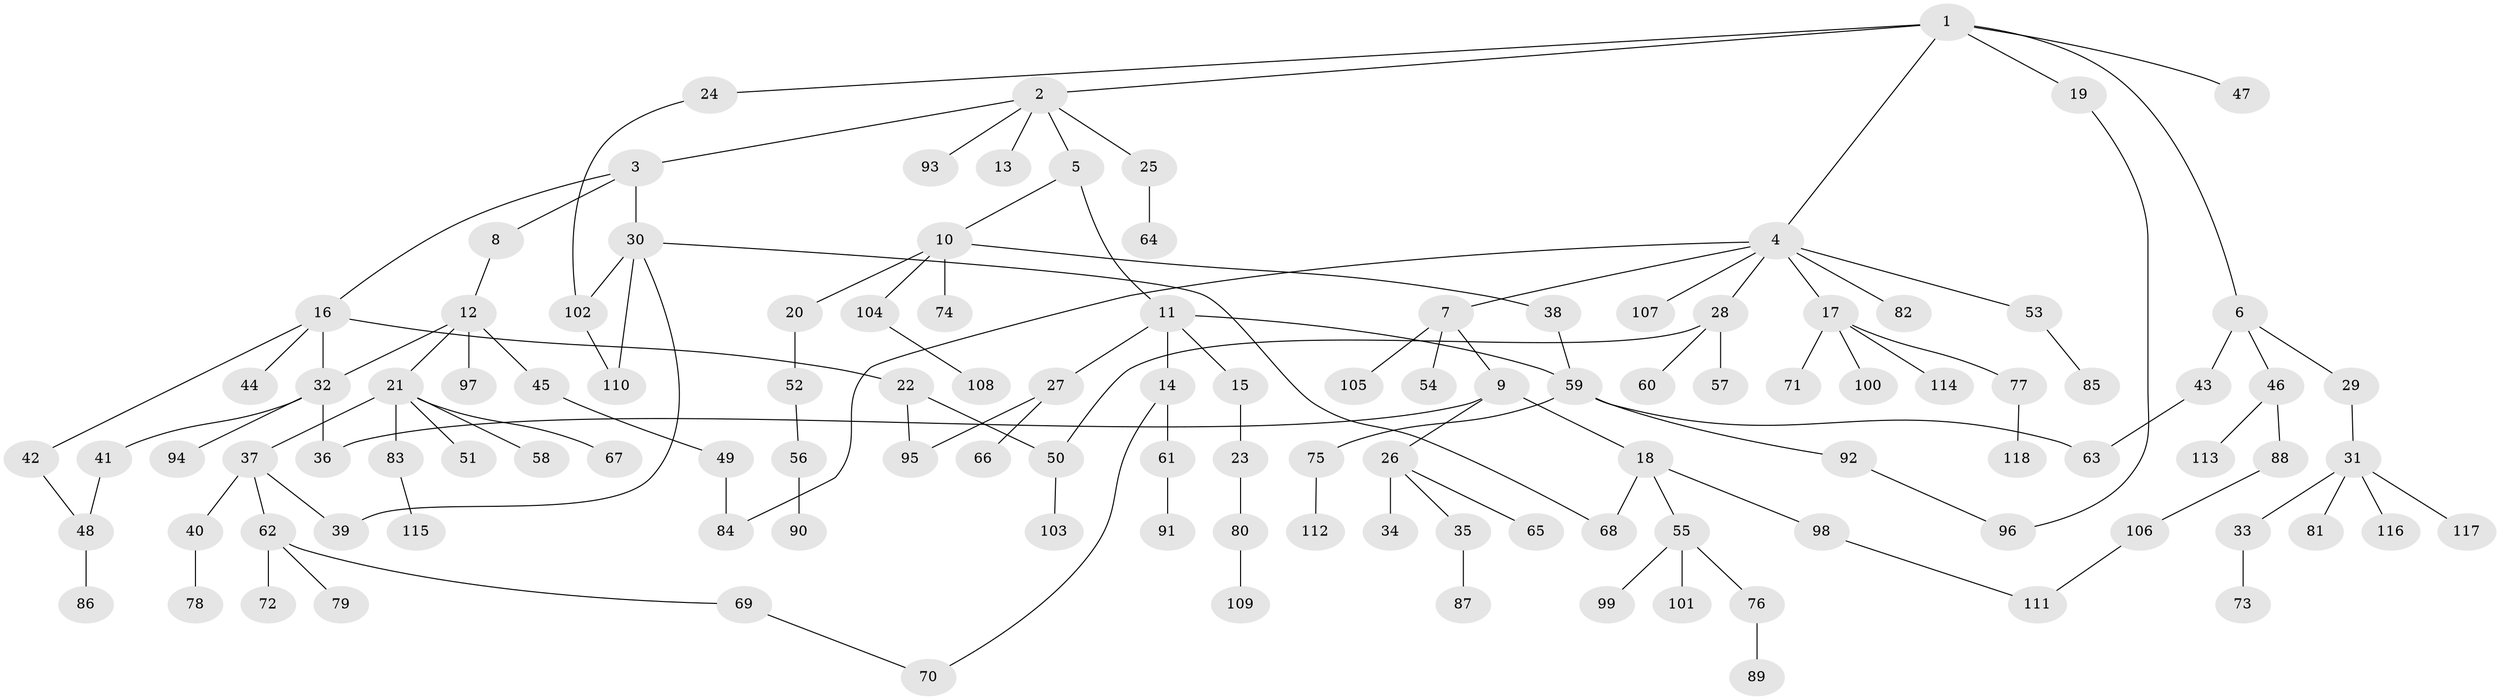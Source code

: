 // coarse degree distribution, {6: 0.02531645569620253, 5: 0.08860759493670886, 7: 0.012658227848101266, 10: 0.012658227848101266, 2: 0.22784810126582278, 4: 0.10126582278481013, 3: 0.06329113924050633, 1: 0.46835443037974683}
// Generated by graph-tools (version 1.1) at 2025/51/02/27/25 19:51:36]
// undirected, 118 vertices, 132 edges
graph export_dot {
graph [start="1"]
  node [color=gray90,style=filled];
  1;
  2;
  3;
  4;
  5;
  6;
  7;
  8;
  9;
  10;
  11;
  12;
  13;
  14;
  15;
  16;
  17;
  18;
  19;
  20;
  21;
  22;
  23;
  24;
  25;
  26;
  27;
  28;
  29;
  30;
  31;
  32;
  33;
  34;
  35;
  36;
  37;
  38;
  39;
  40;
  41;
  42;
  43;
  44;
  45;
  46;
  47;
  48;
  49;
  50;
  51;
  52;
  53;
  54;
  55;
  56;
  57;
  58;
  59;
  60;
  61;
  62;
  63;
  64;
  65;
  66;
  67;
  68;
  69;
  70;
  71;
  72;
  73;
  74;
  75;
  76;
  77;
  78;
  79;
  80;
  81;
  82;
  83;
  84;
  85;
  86;
  87;
  88;
  89;
  90;
  91;
  92;
  93;
  94;
  95;
  96;
  97;
  98;
  99;
  100;
  101;
  102;
  103;
  104;
  105;
  106;
  107;
  108;
  109;
  110;
  111;
  112;
  113;
  114;
  115;
  116;
  117;
  118;
  1 -- 2;
  1 -- 4;
  1 -- 6;
  1 -- 19;
  1 -- 24;
  1 -- 47;
  2 -- 3;
  2 -- 5;
  2 -- 13;
  2 -- 25;
  2 -- 93;
  3 -- 8;
  3 -- 16;
  3 -- 30;
  4 -- 7;
  4 -- 17;
  4 -- 28;
  4 -- 53;
  4 -- 82;
  4 -- 84;
  4 -- 107;
  5 -- 10;
  5 -- 11;
  6 -- 29;
  6 -- 43;
  6 -- 46;
  7 -- 9;
  7 -- 54;
  7 -- 105;
  8 -- 12;
  9 -- 18;
  9 -- 26;
  9 -- 36;
  10 -- 20;
  10 -- 38;
  10 -- 74;
  10 -- 104;
  11 -- 14;
  11 -- 15;
  11 -- 27;
  11 -- 59;
  12 -- 21;
  12 -- 45;
  12 -- 97;
  12 -- 32;
  14 -- 61;
  14 -- 70;
  15 -- 23;
  16 -- 22;
  16 -- 32;
  16 -- 42;
  16 -- 44;
  17 -- 71;
  17 -- 77;
  17 -- 100;
  17 -- 114;
  18 -- 55;
  18 -- 68;
  18 -- 98;
  19 -- 96;
  20 -- 52;
  21 -- 37;
  21 -- 51;
  21 -- 58;
  21 -- 67;
  21 -- 83;
  22 -- 95;
  22 -- 50;
  23 -- 80;
  24 -- 102;
  25 -- 64;
  26 -- 34;
  26 -- 35;
  26 -- 65;
  27 -- 66;
  27 -- 95;
  28 -- 50;
  28 -- 57;
  28 -- 60;
  29 -- 31;
  30 -- 39;
  30 -- 102;
  30 -- 110;
  30 -- 68;
  31 -- 33;
  31 -- 81;
  31 -- 116;
  31 -- 117;
  32 -- 36;
  32 -- 41;
  32 -- 94;
  33 -- 73;
  35 -- 87;
  37 -- 40;
  37 -- 62;
  37 -- 39;
  38 -- 59;
  40 -- 78;
  41 -- 48;
  42 -- 48;
  43 -- 63;
  45 -- 49;
  46 -- 88;
  46 -- 113;
  48 -- 86;
  49 -- 84;
  50 -- 103;
  52 -- 56;
  53 -- 85;
  55 -- 76;
  55 -- 99;
  55 -- 101;
  56 -- 90;
  59 -- 75;
  59 -- 92;
  59 -- 63;
  61 -- 91;
  62 -- 69;
  62 -- 72;
  62 -- 79;
  69 -- 70;
  75 -- 112;
  76 -- 89;
  77 -- 118;
  80 -- 109;
  83 -- 115;
  88 -- 106;
  92 -- 96;
  98 -- 111;
  102 -- 110;
  104 -- 108;
  106 -- 111;
}
